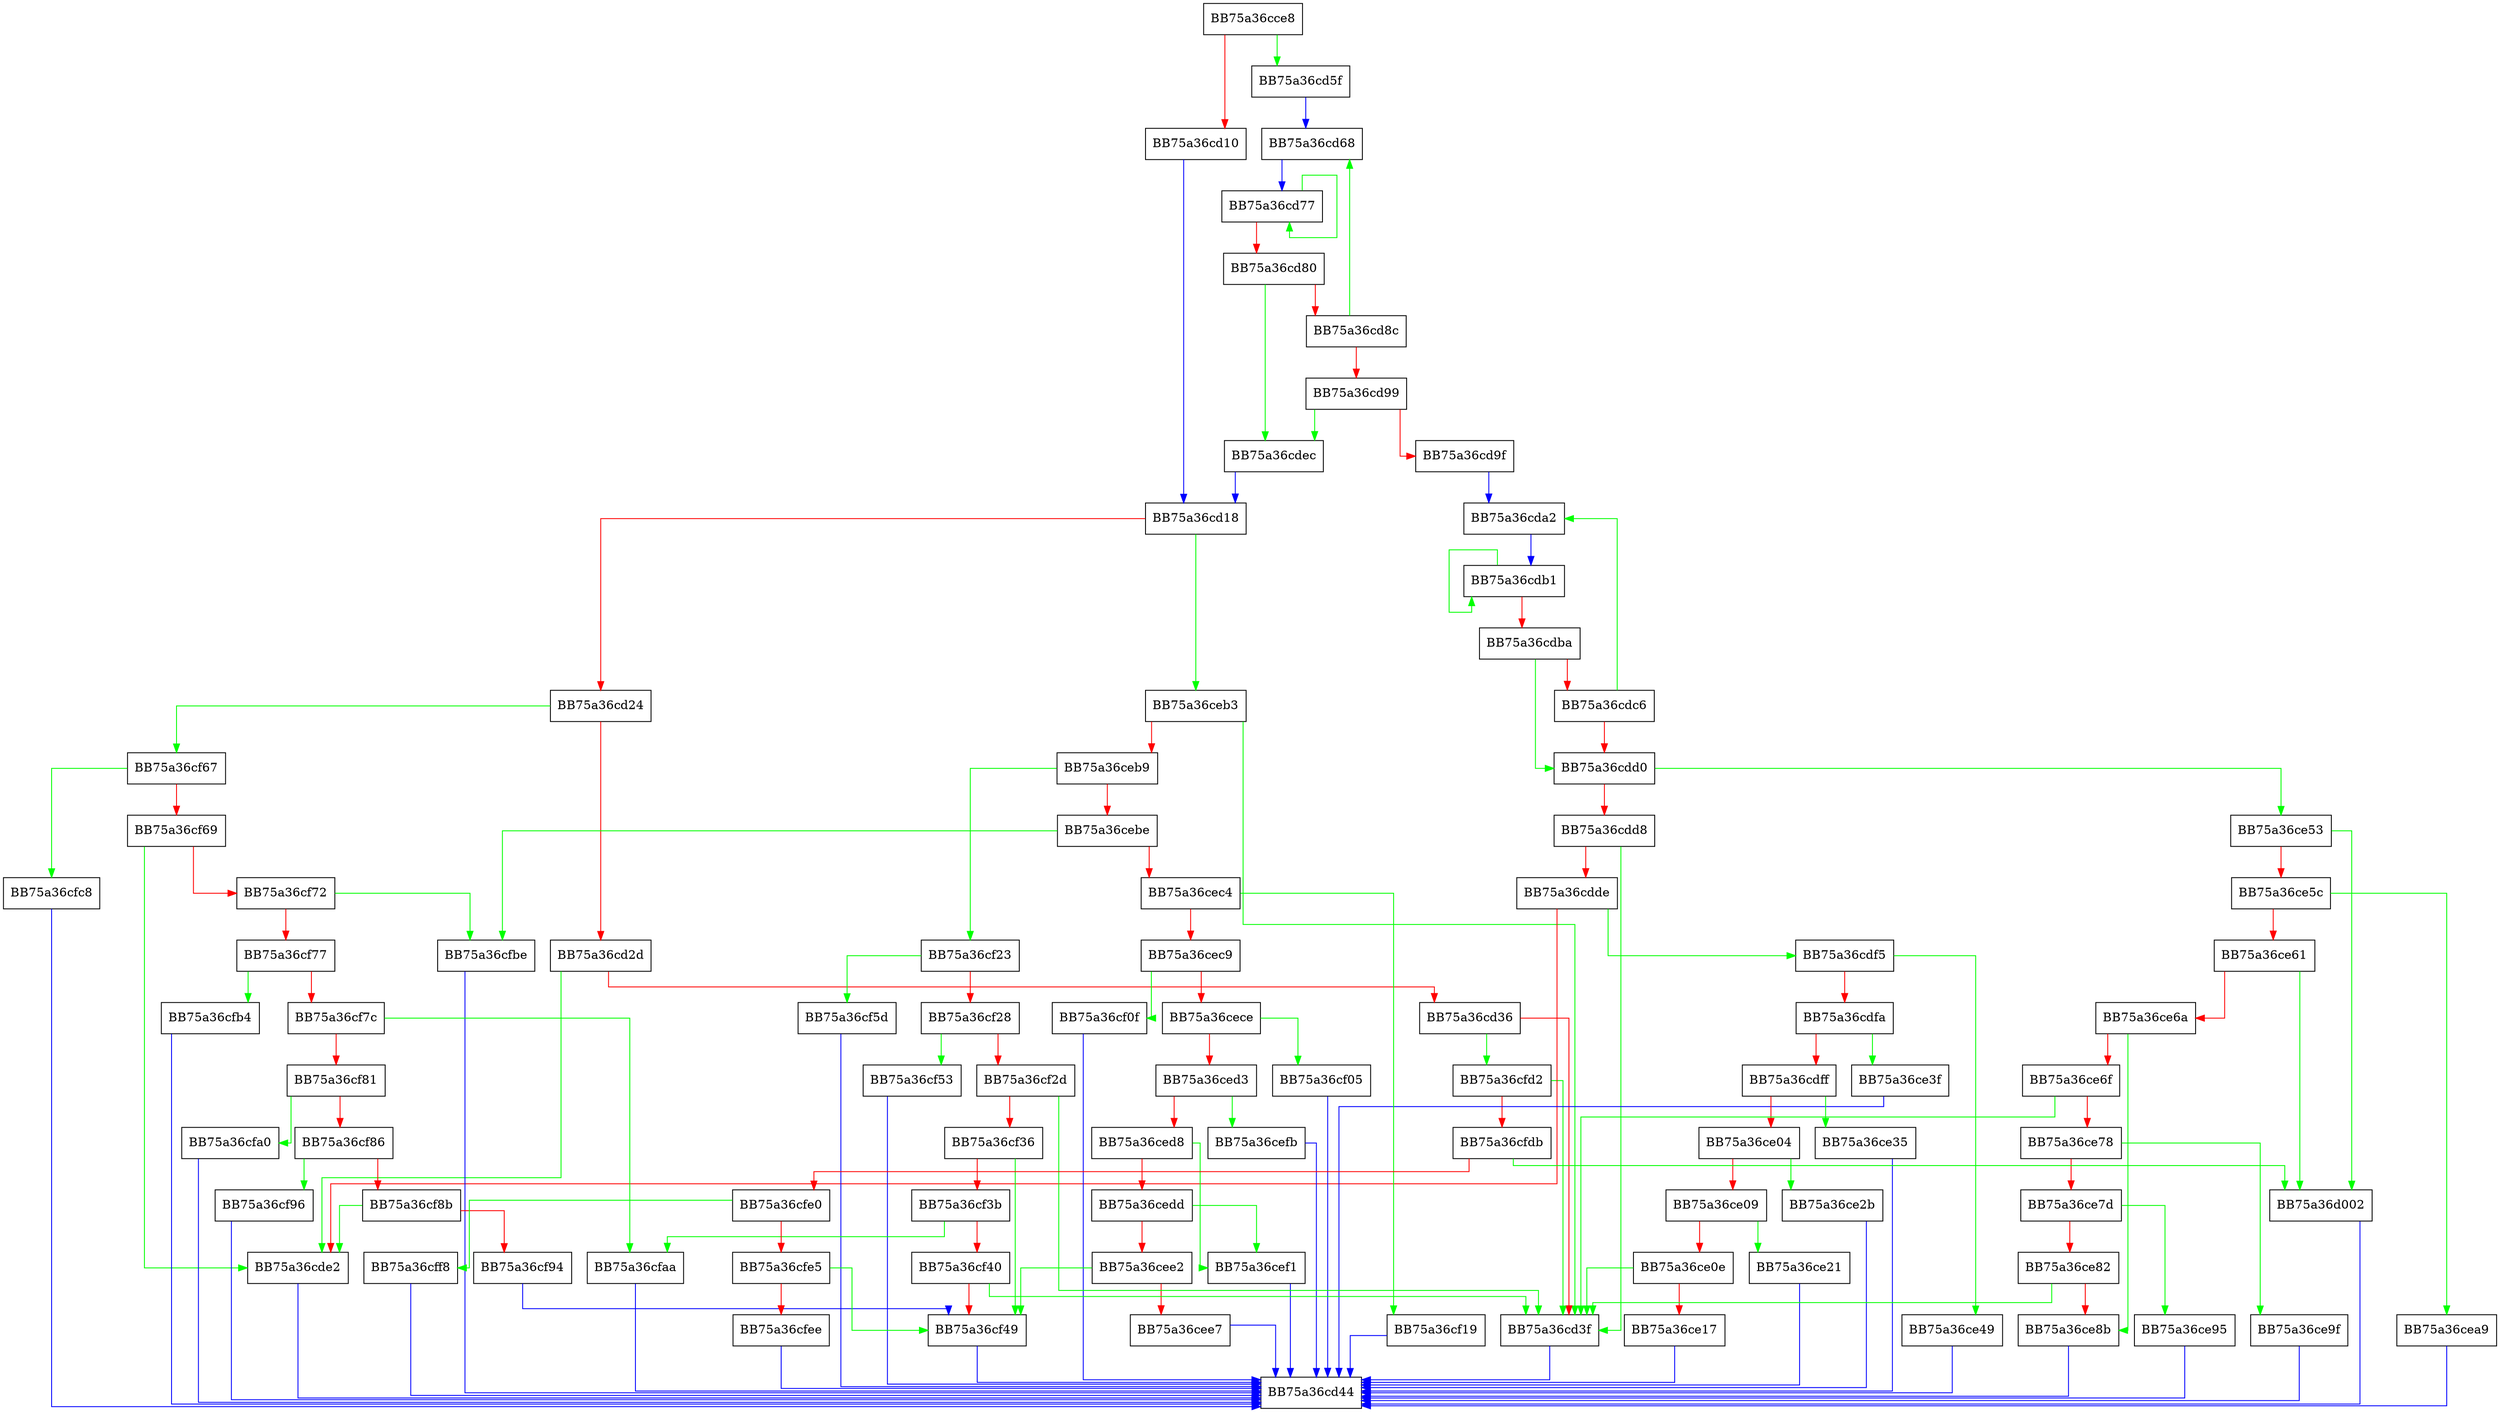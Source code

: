 digraph get_category_from_name {
  node [shape="box"];
  graph [splines=ortho];
  BB75a36cce8 -> BB75a36cd5f [color="green"];
  BB75a36cce8 -> BB75a36cd10 [color="red"];
  BB75a36cd10 -> BB75a36cd18 [color="blue"];
  BB75a36cd18 -> BB75a36ceb3 [color="green"];
  BB75a36cd18 -> BB75a36cd24 [color="red"];
  BB75a36cd24 -> BB75a36cf67 [color="green"];
  BB75a36cd24 -> BB75a36cd2d [color="red"];
  BB75a36cd2d -> BB75a36cde2 [color="green"];
  BB75a36cd2d -> BB75a36cd36 [color="red"];
  BB75a36cd36 -> BB75a36cfd2 [color="green"];
  BB75a36cd36 -> BB75a36cd3f [color="red"];
  BB75a36cd3f -> BB75a36cd44 [color="blue"];
  BB75a36cd5f -> BB75a36cd68 [color="blue"];
  BB75a36cd68 -> BB75a36cd77 [color="blue"];
  BB75a36cd77 -> BB75a36cd77 [color="green"];
  BB75a36cd77 -> BB75a36cd80 [color="red"];
  BB75a36cd80 -> BB75a36cdec [color="green"];
  BB75a36cd80 -> BB75a36cd8c [color="red"];
  BB75a36cd8c -> BB75a36cd68 [color="green"];
  BB75a36cd8c -> BB75a36cd99 [color="red"];
  BB75a36cd99 -> BB75a36cdec [color="green"];
  BB75a36cd99 -> BB75a36cd9f [color="red"];
  BB75a36cd9f -> BB75a36cda2 [color="blue"];
  BB75a36cda2 -> BB75a36cdb1 [color="blue"];
  BB75a36cdb1 -> BB75a36cdb1 [color="green"];
  BB75a36cdb1 -> BB75a36cdba [color="red"];
  BB75a36cdba -> BB75a36cdd0 [color="green"];
  BB75a36cdba -> BB75a36cdc6 [color="red"];
  BB75a36cdc6 -> BB75a36cda2 [color="green"];
  BB75a36cdc6 -> BB75a36cdd0 [color="red"];
  BB75a36cdd0 -> BB75a36ce53 [color="green"];
  BB75a36cdd0 -> BB75a36cdd8 [color="red"];
  BB75a36cdd8 -> BB75a36cd3f [color="green"];
  BB75a36cdd8 -> BB75a36cdde [color="red"];
  BB75a36cdde -> BB75a36cdf5 [color="green"];
  BB75a36cdde -> BB75a36cde2 [color="red"];
  BB75a36cde2 -> BB75a36cd44 [color="blue"];
  BB75a36cdec -> BB75a36cd18 [color="blue"];
  BB75a36cdf5 -> BB75a36ce49 [color="green"];
  BB75a36cdf5 -> BB75a36cdfa [color="red"];
  BB75a36cdfa -> BB75a36ce3f [color="green"];
  BB75a36cdfa -> BB75a36cdff [color="red"];
  BB75a36cdff -> BB75a36ce35 [color="green"];
  BB75a36cdff -> BB75a36ce04 [color="red"];
  BB75a36ce04 -> BB75a36ce2b [color="green"];
  BB75a36ce04 -> BB75a36ce09 [color="red"];
  BB75a36ce09 -> BB75a36ce21 [color="green"];
  BB75a36ce09 -> BB75a36ce0e [color="red"];
  BB75a36ce0e -> BB75a36cd3f [color="green"];
  BB75a36ce0e -> BB75a36ce17 [color="red"];
  BB75a36ce17 -> BB75a36cd44 [color="blue"];
  BB75a36ce21 -> BB75a36cd44 [color="blue"];
  BB75a36ce2b -> BB75a36cd44 [color="blue"];
  BB75a36ce35 -> BB75a36cd44 [color="blue"];
  BB75a36ce3f -> BB75a36cd44 [color="blue"];
  BB75a36ce49 -> BB75a36cd44 [color="blue"];
  BB75a36ce53 -> BB75a36d002 [color="green"];
  BB75a36ce53 -> BB75a36ce5c [color="red"];
  BB75a36ce5c -> BB75a36cea9 [color="green"];
  BB75a36ce5c -> BB75a36ce61 [color="red"];
  BB75a36ce61 -> BB75a36d002 [color="green"];
  BB75a36ce61 -> BB75a36ce6a [color="red"];
  BB75a36ce6a -> BB75a36ce8b [color="green"];
  BB75a36ce6a -> BB75a36ce6f [color="red"];
  BB75a36ce6f -> BB75a36cd3f [color="green"];
  BB75a36ce6f -> BB75a36ce78 [color="red"];
  BB75a36ce78 -> BB75a36ce9f [color="green"];
  BB75a36ce78 -> BB75a36ce7d [color="red"];
  BB75a36ce7d -> BB75a36ce95 [color="green"];
  BB75a36ce7d -> BB75a36ce82 [color="red"];
  BB75a36ce82 -> BB75a36cd3f [color="green"];
  BB75a36ce82 -> BB75a36ce8b [color="red"];
  BB75a36ce8b -> BB75a36cd44 [color="blue"];
  BB75a36ce95 -> BB75a36cd44 [color="blue"];
  BB75a36ce9f -> BB75a36cd44 [color="blue"];
  BB75a36cea9 -> BB75a36cd44 [color="blue"];
  BB75a36ceb3 -> BB75a36cd3f [color="green"];
  BB75a36ceb3 -> BB75a36ceb9 [color="red"];
  BB75a36ceb9 -> BB75a36cf23 [color="green"];
  BB75a36ceb9 -> BB75a36cebe [color="red"];
  BB75a36cebe -> BB75a36cfbe [color="green"];
  BB75a36cebe -> BB75a36cec4 [color="red"];
  BB75a36cec4 -> BB75a36cf19 [color="green"];
  BB75a36cec4 -> BB75a36cec9 [color="red"];
  BB75a36cec9 -> BB75a36cf0f [color="green"];
  BB75a36cec9 -> BB75a36cece [color="red"];
  BB75a36cece -> BB75a36cf05 [color="green"];
  BB75a36cece -> BB75a36ced3 [color="red"];
  BB75a36ced3 -> BB75a36cefb [color="green"];
  BB75a36ced3 -> BB75a36ced8 [color="red"];
  BB75a36ced8 -> BB75a36cef1 [color="green"];
  BB75a36ced8 -> BB75a36cedd [color="red"];
  BB75a36cedd -> BB75a36cef1 [color="green"];
  BB75a36cedd -> BB75a36cee2 [color="red"];
  BB75a36cee2 -> BB75a36cf49 [color="green"];
  BB75a36cee2 -> BB75a36cee7 [color="red"];
  BB75a36cee7 -> BB75a36cd44 [color="blue"];
  BB75a36cef1 -> BB75a36cd44 [color="blue"];
  BB75a36cefb -> BB75a36cd44 [color="blue"];
  BB75a36cf05 -> BB75a36cd44 [color="blue"];
  BB75a36cf0f -> BB75a36cd44 [color="blue"];
  BB75a36cf19 -> BB75a36cd44 [color="blue"];
  BB75a36cf23 -> BB75a36cf5d [color="green"];
  BB75a36cf23 -> BB75a36cf28 [color="red"];
  BB75a36cf28 -> BB75a36cf53 [color="green"];
  BB75a36cf28 -> BB75a36cf2d [color="red"];
  BB75a36cf2d -> BB75a36cd3f [color="green"];
  BB75a36cf2d -> BB75a36cf36 [color="red"];
  BB75a36cf36 -> BB75a36cf49 [color="green"];
  BB75a36cf36 -> BB75a36cf3b [color="red"];
  BB75a36cf3b -> BB75a36cfaa [color="green"];
  BB75a36cf3b -> BB75a36cf40 [color="red"];
  BB75a36cf40 -> BB75a36cd3f [color="green"];
  BB75a36cf40 -> BB75a36cf49 [color="red"];
  BB75a36cf49 -> BB75a36cd44 [color="blue"];
  BB75a36cf53 -> BB75a36cd44 [color="blue"];
  BB75a36cf5d -> BB75a36cd44 [color="blue"];
  BB75a36cf67 -> BB75a36cfc8 [color="green"];
  BB75a36cf67 -> BB75a36cf69 [color="red"];
  BB75a36cf69 -> BB75a36cde2 [color="green"];
  BB75a36cf69 -> BB75a36cf72 [color="red"];
  BB75a36cf72 -> BB75a36cfbe [color="green"];
  BB75a36cf72 -> BB75a36cf77 [color="red"];
  BB75a36cf77 -> BB75a36cfb4 [color="green"];
  BB75a36cf77 -> BB75a36cf7c [color="red"];
  BB75a36cf7c -> BB75a36cfaa [color="green"];
  BB75a36cf7c -> BB75a36cf81 [color="red"];
  BB75a36cf81 -> BB75a36cfa0 [color="green"];
  BB75a36cf81 -> BB75a36cf86 [color="red"];
  BB75a36cf86 -> BB75a36cf96 [color="green"];
  BB75a36cf86 -> BB75a36cf8b [color="red"];
  BB75a36cf8b -> BB75a36cde2 [color="green"];
  BB75a36cf8b -> BB75a36cf94 [color="red"];
  BB75a36cf94 -> BB75a36cf49 [color="blue"];
  BB75a36cf96 -> BB75a36cd44 [color="blue"];
  BB75a36cfa0 -> BB75a36cd44 [color="blue"];
  BB75a36cfaa -> BB75a36cd44 [color="blue"];
  BB75a36cfb4 -> BB75a36cd44 [color="blue"];
  BB75a36cfbe -> BB75a36cd44 [color="blue"];
  BB75a36cfc8 -> BB75a36cd44 [color="blue"];
  BB75a36cfd2 -> BB75a36cd3f [color="green"];
  BB75a36cfd2 -> BB75a36cfdb [color="red"];
  BB75a36cfdb -> BB75a36d002 [color="green"];
  BB75a36cfdb -> BB75a36cfe0 [color="red"];
  BB75a36cfe0 -> BB75a36cff8 [color="green"];
  BB75a36cfe0 -> BB75a36cfe5 [color="red"];
  BB75a36cfe5 -> BB75a36cf49 [color="green"];
  BB75a36cfe5 -> BB75a36cfee [color="red"];
  BB75a36cfee -> BB75a36cd44 [color="blue"];
  BB75a36cff8 -> BB75a36cd44 [color="blue"];
  BB75a36d002 -> BB75a36cd44 [color="blue"];
}